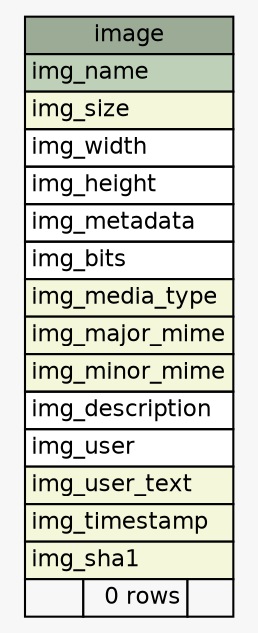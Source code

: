 // dot 2.38.0 on Linux 3.14.35-28.38.amzn1.x86_64
// SchemaSpy rev Unknown
digraph "image" {
  graph [
    rankdir="RL"
    bgcolor="#f7f7f7"
    nodesep="0.18"
    ranksep="0.46"
    fontname="Helvetica"
    fontsize="11"
  ];
  node [
    fontname="Helvetica"
    fontsize="11"
    shape="plaintext"
  ];
  edge [
    arrowsize="0.8"
  ];
  "image" [
    label=<
    <TABLE BORDER="0" CELLBORDER="1" CELLSPACING="0" BGCOLOR="#ffffff">
      <TR><TD COLSPAN="3" BGCOLOR="#9bab96" ALIGN="CENTER">image</TD></TR>
      <TR><TD PORT="img_name" COLSPAN="3" BGCOLOR="#bed1b8" ALIGN="LEFT">img_name</TD></TR>
      <TR><TD PORT="img_size" COLSPAN="3" BGCOLOR="#f4f7da" ALIGN="LEFT">img_size</TD></TR>
      <TR><TD PORT="img_width" COLSPAN="3" ALIGN="LEFT">img_width</TD></TR>
      <TR><TD PORT="img_height" COLSPAN="3" ALIGN="LEFT">img_height</TD></TR>
      <TR><TD PORT="img_metadata" COLSPAN="3" ALIGN="LEFT">img_metadata</TD></TR>
      <TR><TD PORT="img_bits" COLSPAN="3" ALIGN="LEFT">img_bits</TD></TR>
      <TR><TD PORT="img_media_type" COLSPAN="3" BGCOLOR="#f4f7da" ALIGN="LEFT">img_media_type</TD></TR>
      <TR><TD PORT="img_major_mime" COLSPAN="3" BGCOLOR="#f4f7da" ALIGN="LEFT">img_major_mime</TD></TR>
      <TR><TD PORT="img_minor_mime" COLSPAN="3" BGCOLOR="#f4f7da" ALIGN="LEFT">img_minor_mime</TD></TR>
      <TR><TD PORT="img_description" COLSPAN="3" ALIGN="LEFT">img_description</TD></TR>
      <TR><TD PORT="img_user" COLSPAN="3" ALIGN="LEFT">img_user</TD></TR>
      <TR><TD PORT="img_user_text" COLSPAN="3" BGCOLOR="#f4f7da" ALIGN="LEFT">img_user_text</TD></TR>
      <TR><TD PORT="img_timestamp" COLSPAN="3" BGCOLOR="#f4f7da" ALIGN="LEFT">img_timestamp</TD></TR>
      <TR><TD PORT="img_sha1" COLSPAN="3" BGCOLOR="#f4f7da" ALIGN="LEFT">img_sha1</TD></TR>
      <TR><TD ALIGN="LEFT" BGCOLOR="#f7f7f7">  </TD><TD ALIGN="RIGHT" BGCOLOR="#f7f7f7">0 rows</TD><TD ALIGN="RIGHT" BGCOLOR="#f7f7f7">  </TD></TR>
    </TABLE>>
    URL="tables/image.html"
    tooltip="image"
  ];
}
